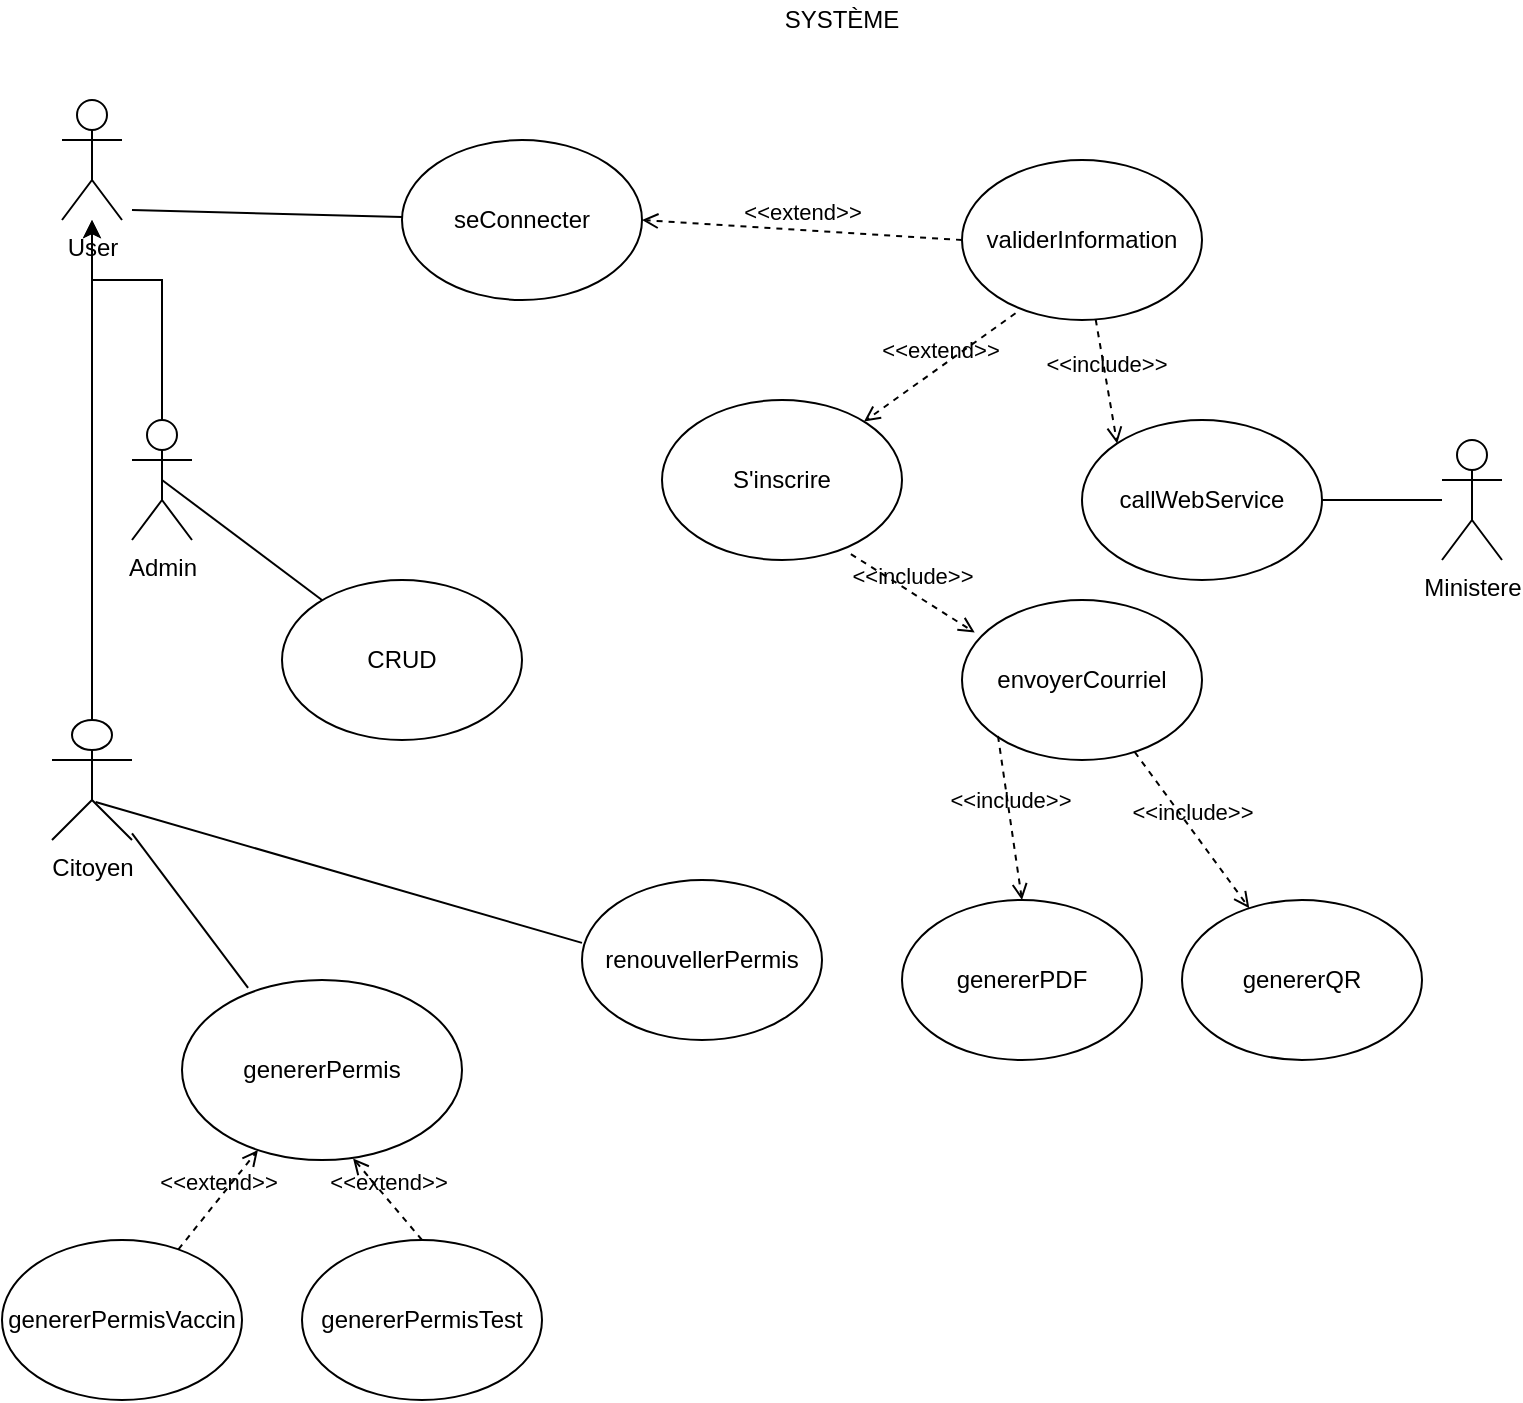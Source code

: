 <mxfile version="14.1.8" type="device"><diagram id="6dStFEvlAD1FsnPoExcn" name="Page-1"><mxGraphModel dx="1264" dy="592" grid="1" gridSize="10" guides="1" tooltips="1" connect="1" arrows="1" fold="1" page="1" pageScale="1" pageWidth="827" pageHeight="1169" math="0" shadow="0"><root><mxCell id="0"/><mxCell id="1" parent="0"/><mxCell id="2cMzTrAYdVPJHtmetPh1-21" style="edgeStyle=orthogonalEdgeStyle;rounded=0;orthogonalLoop=1;jettySize=auto;html=1;exitX=0.5;exitY=0.5;exitDx=0;exitDy=0;exitPerimeter=0;" parent="1" source="2cMzTrAYdVPJHtmetPh1-22" target="2cMzTrAYdVPJHtmetPh1-25" edge="1"><mxGeometry relative="1" as="geometry"/></mxCell><mxCell id="2cMzTrAYdVPJHtmetPh1-22" value="Citoyen&lt;br&gt;" style="shape=umlActor;verticalLabelPosition=bottom;verticalAlign=top;html=1;align=center;" parent="1" vertex="1"><mxGeometry x="55" y="380" width="40" height="60" as="geometry"/></mxCell><mxCell id="2cMzTrAYdVPJHtmetPh1-23" style="edgeStyle=orthogonalEdgeStyle;rounded=0;orthogonalLoop=1;jettySize=auto;html=1;exitX=0.5;exitY=0.5;exitDx=0;exitDy=0;exitPerimeter=0;" parent="1" source="2cMzTrAYdVPJHtmetPh1-24" target="2cMzTrAYdVPJHtmetPh1-25" edge="1"><mxGeometry relative="1" as="geometry"><Array as="points"><mxPoint x="110" y="160"/><mxPoint x="75" y="160"/></Array></mxGeometry></mxCell><mxCell id="2cMzTrAYdVPJHtmetPh1-24" value="Admin" style="shape=umlActor;verticalLabelPosition=bottom;verticalAlign=top;html=1;outlineConnect=0;align=center;" parent="1" vertex="1"><mxGeometry x="95" y="230" width="30" height="60" as="geometry"/></mxCell><mxCell id="2cMzTrAYdVPJHtmetPh1-25" value="User&lt;br&gt;" style="shape=umlActor;verticalLabelPosition=bottom;verticalAlign=top;html=1;outlineConnect=0;align=center;" parent="1" vertex="1"><mxGeometry x="60" y="70" width="30" height="60" as="geometry"/></mxCell><mxCell id="2cMzTrAYdVPJHtmetPh1-26" value="Ministere&lt;br&gt;" style="shape=umlActor;verticalLabelPosition=bottom;verticalAlign=top;html=1;outlineConnect=0;align=center;" parent="1" vertex="1"><mxGeometry x="750" y="240" width="30" height="60" as="geometry"/></mxCell><mxCell id="2cMzTrAYdVPJHtmetPh1-27" value="SYSTÈME" style="text;html=1;strokeColor=none;fillColor=none;align=center;verticalAlign=middle;whiteSpace=wrap;rounded=0;" parent="1" vertex="1"><mxGeometry x="410" y="20" width="80" height="20" as="geometry"/></mxCell><mxCell id="2cMzTrAYdVPJHtmetPh1-28" value="envoyerCourriel" style="ellipse;whiteSpace=wrap;html=1;align=center;" parent="1" vertex="1"><mxGeometry x="510" y="320" width="120" height="80" as="geometry"/></mxCell><mxCell id="2cMzTrAYdVPJHtmetPh1-29" value="genererPDF" style="ellipse;whiteSpace=wrap;html=1;align=center;" parent="1" vertex="1"><mxGeometry x="480" y="470" width="120" height="80" as="geometry"/></mxCell><mxCell id="2cMzTrAYdVPJHtmetPh1-30" value="genererQR" style="ellipse;whiteSpace=wrap;html=1;align=center;" parent="1" vertex="1"><mxGeometry x="620" y="470" width="120" height="80" as="geometry"/></mxCell><mxCell id="2cMzTrAYdVPJHtmetPh1-31" value="genererPermis" style="ellipse;whiteSpace=wrap;html=1;align=center;" parent="1" vertex="1"><mxGeometry x="120" y="510" width="140" height="90" as="geometry"/></mxCell><mxCell id="2cMzTrAYdVPJHtmetPh1-38" value="callWebService" style="ellipse;whiteSpace=wrap;html=1;align=center;" parent="1" vertex="1"><mxGeometry x="570" y="230" width="120" height="80" as="geometry"/></mxCell><mxCell id="2cMzTrAYdVPJHtmetPh1-40" value="validerInformation" style="ellipse;whiteSpace=wrap;html=1;align=center;" parent="1" vertex="1"><mxGeometry x="510" y="100" width="120" height="80" as="geometry"/></mxCell><mxCell id="9ToDlXsGsC0SpcvV_7-6-1" value="&amp;lt;&amp;lt;include&amp;gt;&amp;gt;" style="html=1;verticalAlign=bottom;labelBackgroundColor=none;endArrow=open;endFill=0;dashed=1;entryX=0.5;entryY=0;entryDx=0;entryDy=0;" parent="1" target="2cMzTrAYdVPJHtmetPh1-29" edge="1"><mxGeometry width="160" relative="1" as="geometry"><mxPoint x="528" y="388" as="sourcePoint"/><mxPoint x="520" y="470" as="targetPoint"/><Array as="points"/></mxGeometry></mxCell><mxCell id="9ToDlXsGsC0SpcvV_7-6-5" value="&amp;lt;&amp;lt;include&amp;gt;&amp;gt;" style="html=1;verticalAlign=bottom;labelBackgroundColor=none;endArrow=open;endFill=0;dashed=1;" parent="1" source="2cMzTrAYdVPJHtmetPh1-28" target="2cMzTrAYdVPJHtmetPh1-30" edge="1"><mxGeometry width="160" relative="1" as="geometry"><mxPoint x="505" y="180" as="sourcePoint"/><mxPoint x="380" y="140" as="targetPoint"/></mxGeometry></mxCell><mxCell id="9ToDlXsGsC0SpcvV_7-6-6" value="genererPermisVaccin" style="ellipse;whiteSpace=wrap;html=1;" parent="1" vertex="1"><mxGeometry x="30" y="640" width="120" height="80" as="geometry"/></mxCell><mxCell id="9ToDlXsGsC0SpcvV_7-6-7" value="genererPermisTest" style="ellipse;whiteSpace=wrap;html=1;" parent="1" vertex="1"><mxGeometry x="180" y="640" width="120" height="80" as="geometry"/></mxCell><mxCell id="EHSG2FwakWQEsQ988dyK-1" value="CRUD" style="ellipse;whiteSpace=wrap;html=1;" parent="1" vertex="1"><mxGeometry x="170" y="310" width="120" height="80" as="geometry"/></mxCell><mxCell id="EHSG2FwakWQEsQ988dyK-3" value="" style="endArrow=none;html=1;entryX=0.236;entryY=0.044;entryDx=0;entryDy=0;entryPerimeter=0;" parent="1" source="2cMzTrAYdVPJHtmetPh1-22" target="2cMzTrAYdVPJHtmetPh1-31" edge="1"><mxGeometry width="50" height="50" relative="1" as="geometry"><mxPoint x="95" y="420" as="sourcePoint"/><mxPoint x="145" y="370" as="targetPoint"/></mxGeometry></mxCell><mxCell id="EHSG2FwakWQEsQ988dyK-4" value="" style="endArrow=none;html=1;" parent="1" source="2cMzTrAYdVPJHtmetPh1-38" target="2cMzTrAYdVPJHtmetPh1-26" edge="1"><mxGeometry width="50" height="50" relative="1" as="geometry"><mxPoint x="675" y="410" as="sourcePoint"/><mxPoint x="725" y="360" as="targetPoint"/></mxGeometry></mxCell><mxCell id="EHSG2FwakWQEsQ988dyK-7" value="seConnecter" style="ellipse;whiteSpace=wrap;html=1;" parent="1" vertex="1"><mxGeometry x="230" y="90" width="120" height="80" as="geometry"/></mxCell><mxCell id="EHSG2FwakWQEsQ988dyK-8" value="" style="endArrow=none;html=1;" parent="1" target="EHSG2FwakWQEsQ988dyK-7" edge="1"><mxGeometry width="50" height="50" relative="1" as="geometry"><mxPoint x="95" y="125" as="sourcePoint"/><mxPoint x="145" y="75" as="targetPoint"/></mxGeometry></mxCell><mxCell id="6zbsGw8-doNTT_mw_7Ge-9" value="S'inscrire" style="ellipse;whiteSpace=wrap;html=1;" parent="1" vertex="1"><mxGeometry x="360" y="220" width="120" height="80" as="geometry"/></mxCell><mxCell id="AzTMad5Gh8kAjsgeyUvL-1" value="&amp;lt;&amp;lt;extend&amp;gt;&amp;gt;" style="html=1;verticalAlign=bottom;labelBackgroundColor=none;endArrow=open;endFill=0;dashed=1;entryX=1;entryY=0.5;entryDx=0;entryDy=0;exitX=0;exitY=0.5;exitDx=0;exitDy=0;" parent="1" source="2cMzTrAYdVPJHtmetPh1-40" target="EHSG2FwakWQEsQ988dyK-7" edge="1"><mxGeometry width="160" relative="1" as="geometry"><mxPoint x="370" y="230" as="sourcePoint"/><mxPoint x="530" y="230" as="targetPoint"/></mxGeometry></mxCell><mxCell id="AzTMad5Gh8kAjsgeyUvL-2" value="&amp;lt;&amp;lt;extend&amp;gt;&amp;gt;" style="html=1;verticalAlign=bottom;labelBackgroundColor=none;endArrow=open;endFill=0;dashed=1;exitX=0.223;exitY=0.958;exitDx=0;exitDy=0;exitPerimeter=0;" parent="1" source="2cMzTrAYdVPJHtmetPh1-40" target="6zbsGw8-doNTT_mw_7Ge-9" edge="1"><mxGeometry width="160" relative="1" as="geometry"><mxPoint x="344" y="240" as="sourcePoint"/><mxPoint x="444" y="240" as="targetPoint"/></mxGeometry></mxCell><mxCell id="AzTMad5Gh8kAjsgeyUvL-3" value="&amp;lt;&amp;lt;extend&amp;gt;&amp;gt;" style="html=1;verticalAlign=bottom;labelBackgroundColor=none;endArrow=open;endFill=0;dashed=1;" parent="1" source="9ToDlXsGsC0SpcvV_7-6-6" target="2cMzTrAYdVPJHtmetPh1-31" edge="1"><mxGeometry width="160" relative="1" as="geometry"><mxPoint x="20" y="510" as="sourcePoint"/><mxPoint x="180" y="510" as="targetPoint"/></mxGeometry></mxCell><mxCell id="AzTMad5Gh8kAjsgeyUvL-4" value="&amp;lt;&amp;lt;extend&amp;gt;&amp;gt;" style="html=1;verticalAlign=bottom;labelBackgroundColor=none;endArrow=open;endFill=0;dashed=1;entryX=0.611;entryY=0.991;entryDx=0;entryDy=0;exitX=0.5;exitY=0;exitDx=0;exitDy=0;entryPerimeter=0;" parent="1" source="9ToDlXsGsC0SpcvV_7-6-7" target="2cMzTrAYdVPJHtmetPh1-31" edge="1"><mxGeometry width="160" relative="1" as="geometry"><mxPoint x="257.4" y="556.719" as="sourcePoint"/><mxPoint x="280.503" y="506.82" as="targetPoint"/></mxGeometry></mxCell><mxCell id="AzTMad5Gh8kAjsgeyUvL-5" value="renouvellerPermis" style="ellipse;whiteSpace=wrap;html=1;" parent="1" vertex="1"><mxGeometry x="320" y="460" width="120" height="80" as="geometry"/></mxCell><mxCell id="AzTMad5Gh8kAjsgeyUvL-6" value="&amp;lt;&amp;lt;include&amp;gt;&amp;gt;" style="html=1;verticalAlign=bottom;labelBackgroundColor=none;endArrow=open;endFill=0;dashed=1;entryX=0;entryY=0;entryDx=0;entryDy=0;" parent="1" source="2cMzTrAYdVPJHtmetPh1-40" target="2cMzTrAYdVPJHtmetPh1-38" edge="1"><mxGeometry width="160" relative="1" as="geometry"><mxPoint x="410" y="280" as="sourcePoint"/><mxPoint x="570" y="280" as="targetPoint"/></mxGeometry></mxCell><mxCell id="QYqoZmnnFXEQLBO6gRkG-2" value="" style="endArrow=none;html=1;exitX=0.5;exitY=0.5;exitDx=0;exitDy=0;exitPerimeter=0;" parent="1" source="2cMzTrAYdVPJHtmetPh1-24" target="EHSG2FwakWQEsQ988dyK-1" edge="1"><mxGeometry width="50" height="50" relative="1" as="geometry"><mxPoint x="390" y="530" as="sourcePoint"/><mxPoint x="170" y="350" as="targetPoint"/></mxGeometry></mxCell><mxCell id="QYqoZmnnFXEQLBO6gRkG-3" value="" style="endArrow=none;html=1;entryX=0;entryY=0.393;entryDx=0;entryDy=0;entryPerimeter=0;exitX=0.545;exitY=0.683;exitDx=0;exitDy=0;exitPerimeter=0;" parent="1" source="2cMzTrAYdVPJHtmetPh1-22" target="AzTMad5Gh8kAjsgeyUvL-5" edge="1"><mxGeometry width="50" height="50" relative="1" as="geometry"><mxPoint x="200" y="510" as="sourcePoint"/><mxPoint x="250" y="460" as="targetPoint"/></mxGeometry></mxCell><mxCell id="QYqoZmnnFXEQLBO6gRkG-8" value="&amp;lt;&amp;lt;include&amp;gt;&amp;gt;" style="html=1;verticalAlign=bottom;labelBackgroundColor=none;endArrow=open;endFill=0;dashed=1;entryX=0.053;entryY=0.203;entryDx=0;entryDy=0;entryPerimeter=0;exitX=0.787;exitY=0.963;exitDx=0;exitDy=0;exitPerimeter=0;" parent="1" source="6zbsGw8-doNTT_mw_7Ge-9" target="2cMzTrAYdVPJHtmetPh1-28" edge="1"><mxGeometry width="160" relative="1" as="geometry"><mxPoint x="330" y="360" as="sourcePoint"/><mxPoint x="490" y="360" as="targetPoint"/></mxGeometry></mxCell></root></mxGraphModel></diagram></mxfile>